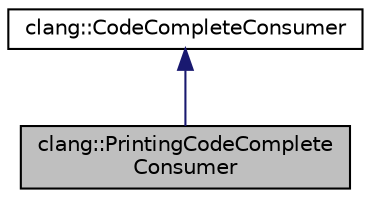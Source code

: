 digraph "clang::PrintingCodeCompleteConsumer"
{
 // LATEX_PDF_SIZE
  bgcolor="transparent";
  edge [fontname="Helvetica",fontsize="10",labelfontname="Helvetica",labelfontsize="10"];
  node [fontname="Helvetica",fontsize="10",shape=record];
  Node1 [label="clang::PrintingCodeComplete\lConsumer",height=0.2,width=0.4,color="black", fillcolor="grey75", style="filled", fontcolor="black",tooltip="A simple code-completion consumer that prints the results it receives in a simple format."];
  Node2 -> Node1 [dir="back",color="midnightblue",fontsize="10",style="solid",fontname="Helvetica"];
  Node2 [label="clang::CodeCompleteConsumer",height=0.2,width=0.4,color="black",URL="$classclang_1_1CodeCompleteConsumer.html",tooltip="Abstract interface for a consumer of code-completion information."];
}

